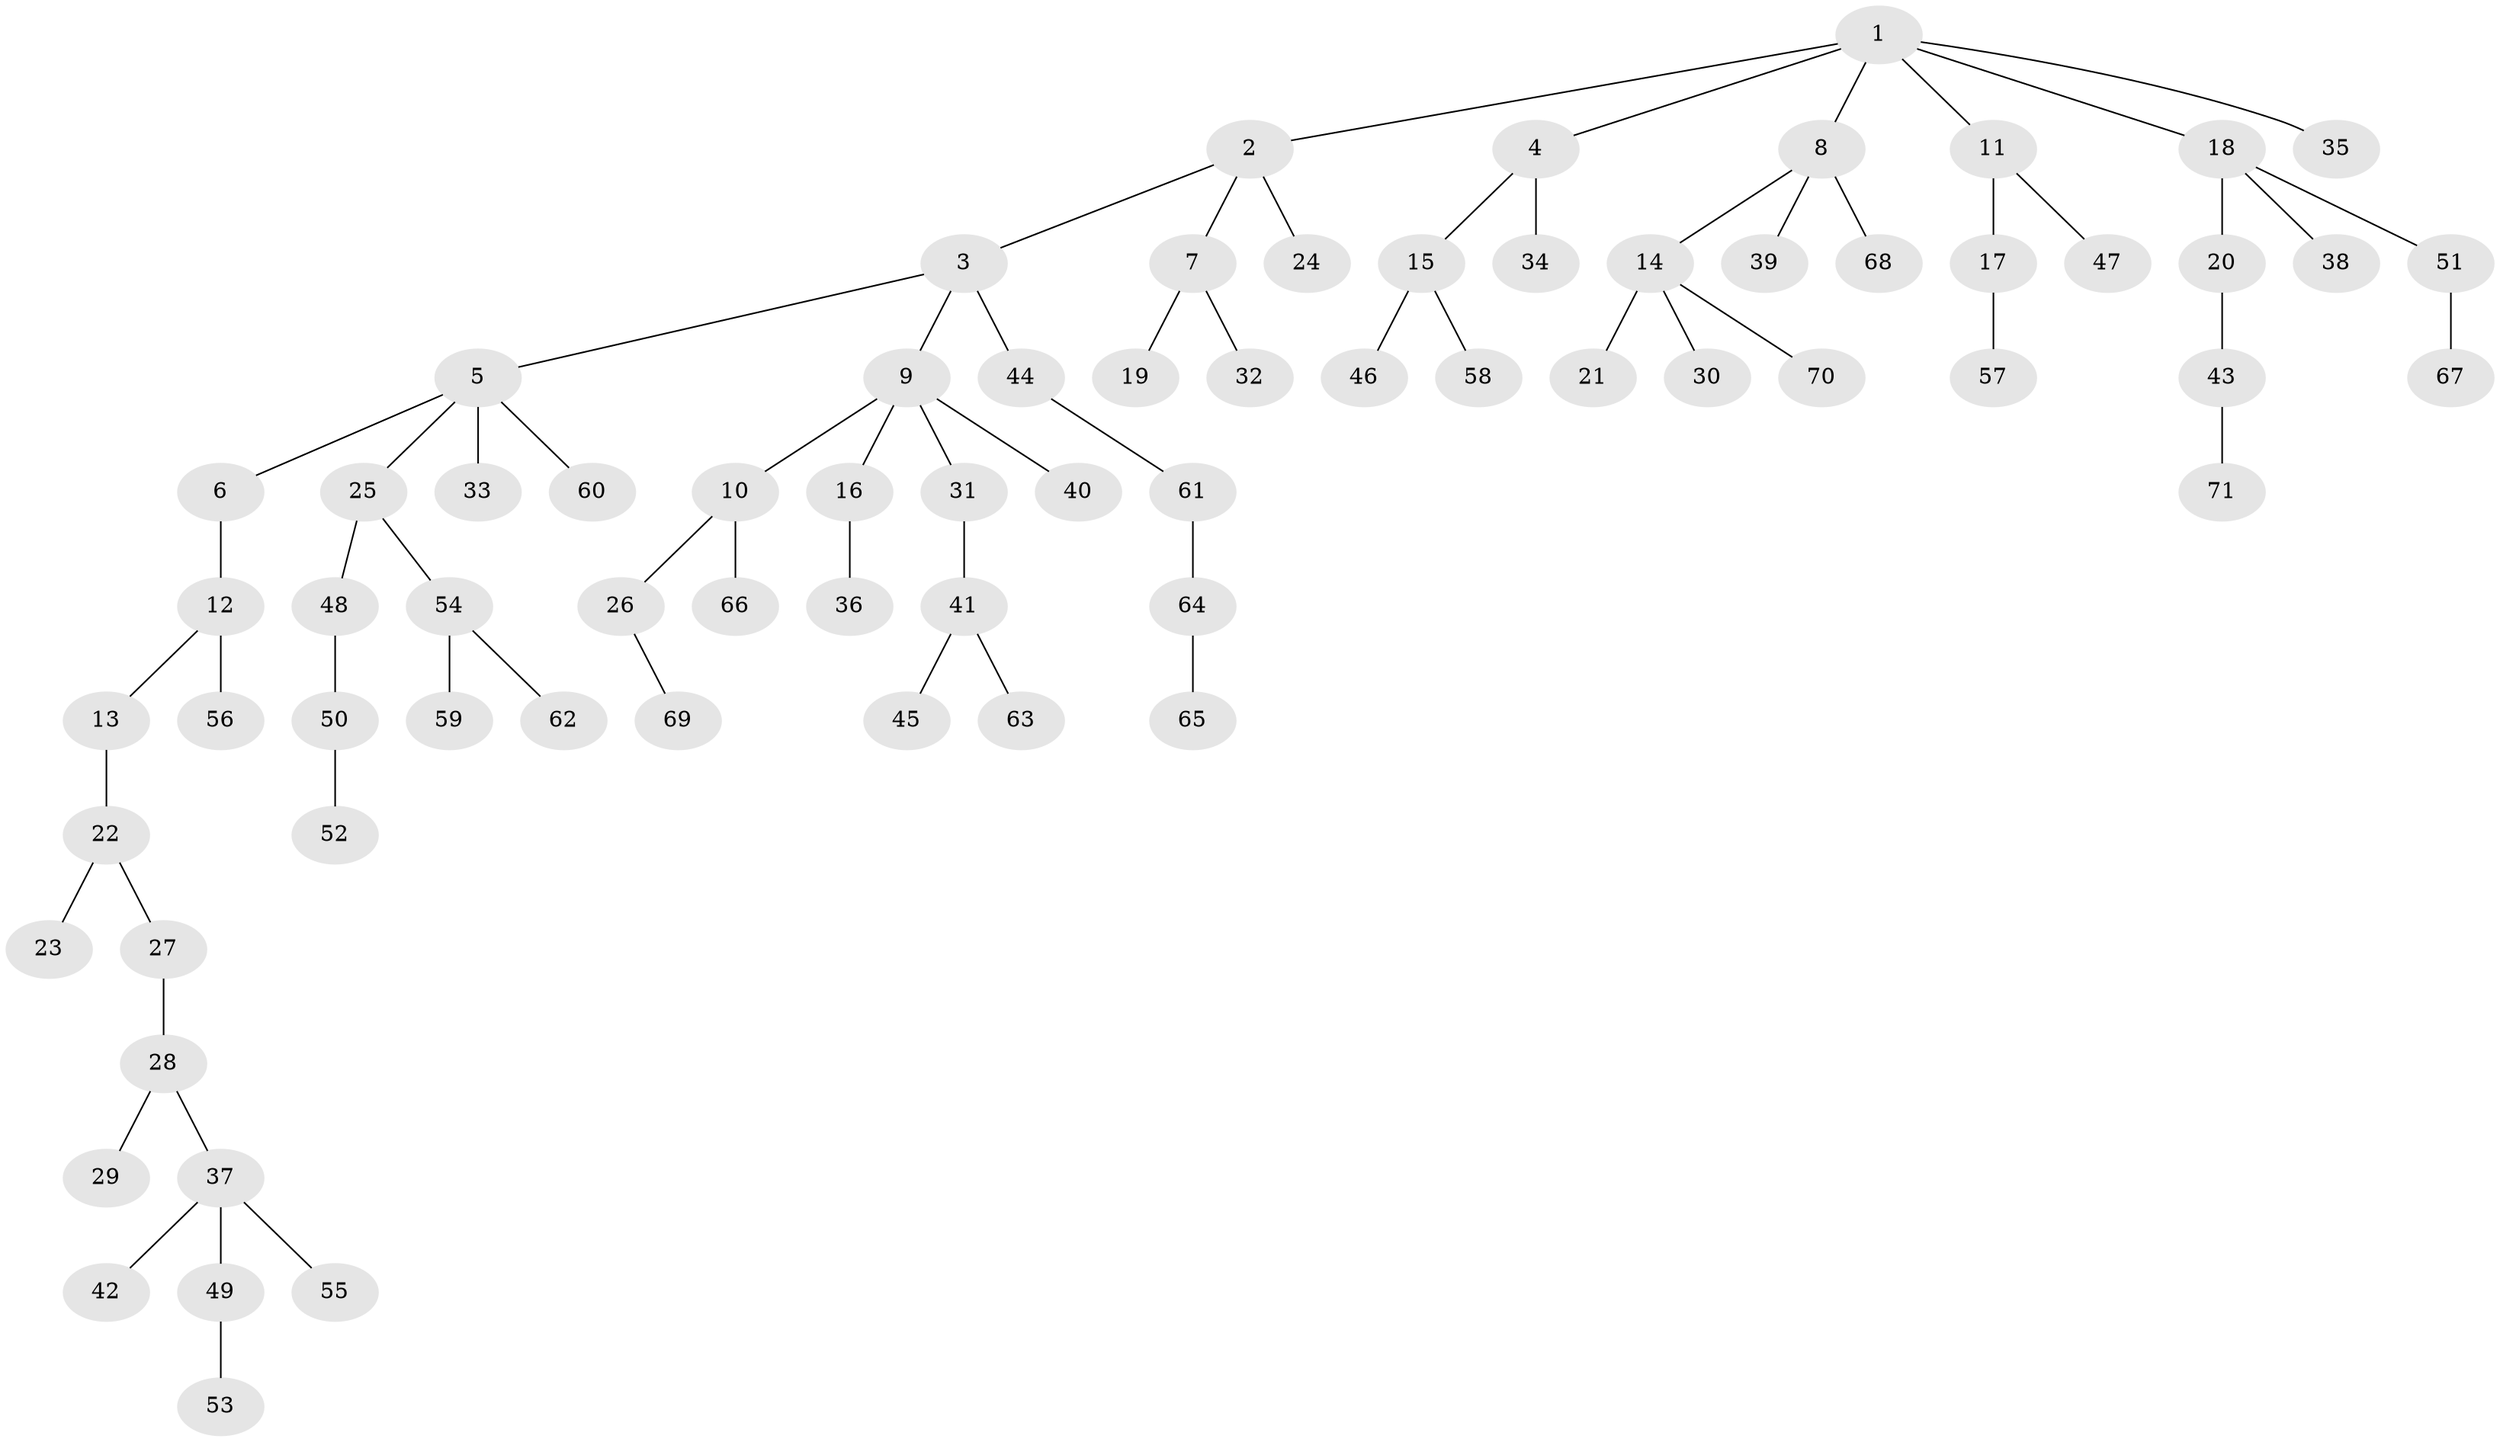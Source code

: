 // Generated by graph-tools (version 1.1) at 2025/37/03/09/25 02:37:06]
// undirected, 71 vertices, 70 edges
graph export_dot {
graph [start="1"]
  node [color=gray90,style=filled];
  1;
  2;
  3;
  4;
  5;
  6;
  7;
  8;
  9;
  10;
  11;
  12;
  13;
  14;
  15;
  16;
  17;
  18;
  19;
  20;
  21;
  22;
  23;
  24;
  25;
  26;
  27;
  28;
  29;
  30;
  31;
  32;
  33;
  34;
  35;
  36;
  37;
  38;
  39;
  40;
  41;
  42;
  43;
  44;
  45;
  46;
  47;
  48;
  49;
  50;
  51;
  52;
  53;
  54;
  55;
  56;
  57;
  58;
  59;
  60;
  61;
  62;
  63;
  64;
  65;
  66;
  67;
  68;
  69;
  70;
  71;
  1 -- 2;
  1 -- 4;
  1 -- 8;
  1 -- 11;
  1 -- 18;
  1 -- 35;
  2 -- 3;
  2 -- 7;
  2 -- 24;
  3 -- 5;
  3 -- 9;
  3 -- 44;
  4 -- 15;
  4 -- 34;
  5 -- 6;
  5 -- 25;
  5 -- 33;
  5 -- 60;
  6 -- 12;
  7 -- 19;
  7 -- 32;
  8 -- 14;
  8 -- 39;
  8 -- 68;
  9 -- 10;
  9 -- 16;
  9 -- 31;
  9 -- 40;
  10 -- 26;
  10 -- 66;
  11 -- 17;
  11 -- 47;
  12 -- 13;
  12 -- 56;
  13 -- 22;
  14 -- 21;
  14 -- 30;
  14 -- 70;
  15 -- 46;
  15 -- 58;
  16 -- 36;
  17 -- 57;
  18 -- 20;
  18 -- 38;
  18 -- 51;
  20 -- 43;
  22 -- 23;
  22 -- 27;
  25 -- 48;
  25 -- 54;
  26 -- 69;
  27 -- 28;
  28 -- 29;
  28 -- 37;
  31 -- 41;
  37 -- 42;
  37 -- 49;
  37 -- 55;
  41 -- 45;
  41 -- 63;
  43 -- 71;
  44 -- 61;
  48 -- 50;
  49 -- 53;
  50 -- 52;
  51 -- 67;
  54 -- 59;
  54 -- 62;
  61 -- 64;
  64 -- 65;
}
